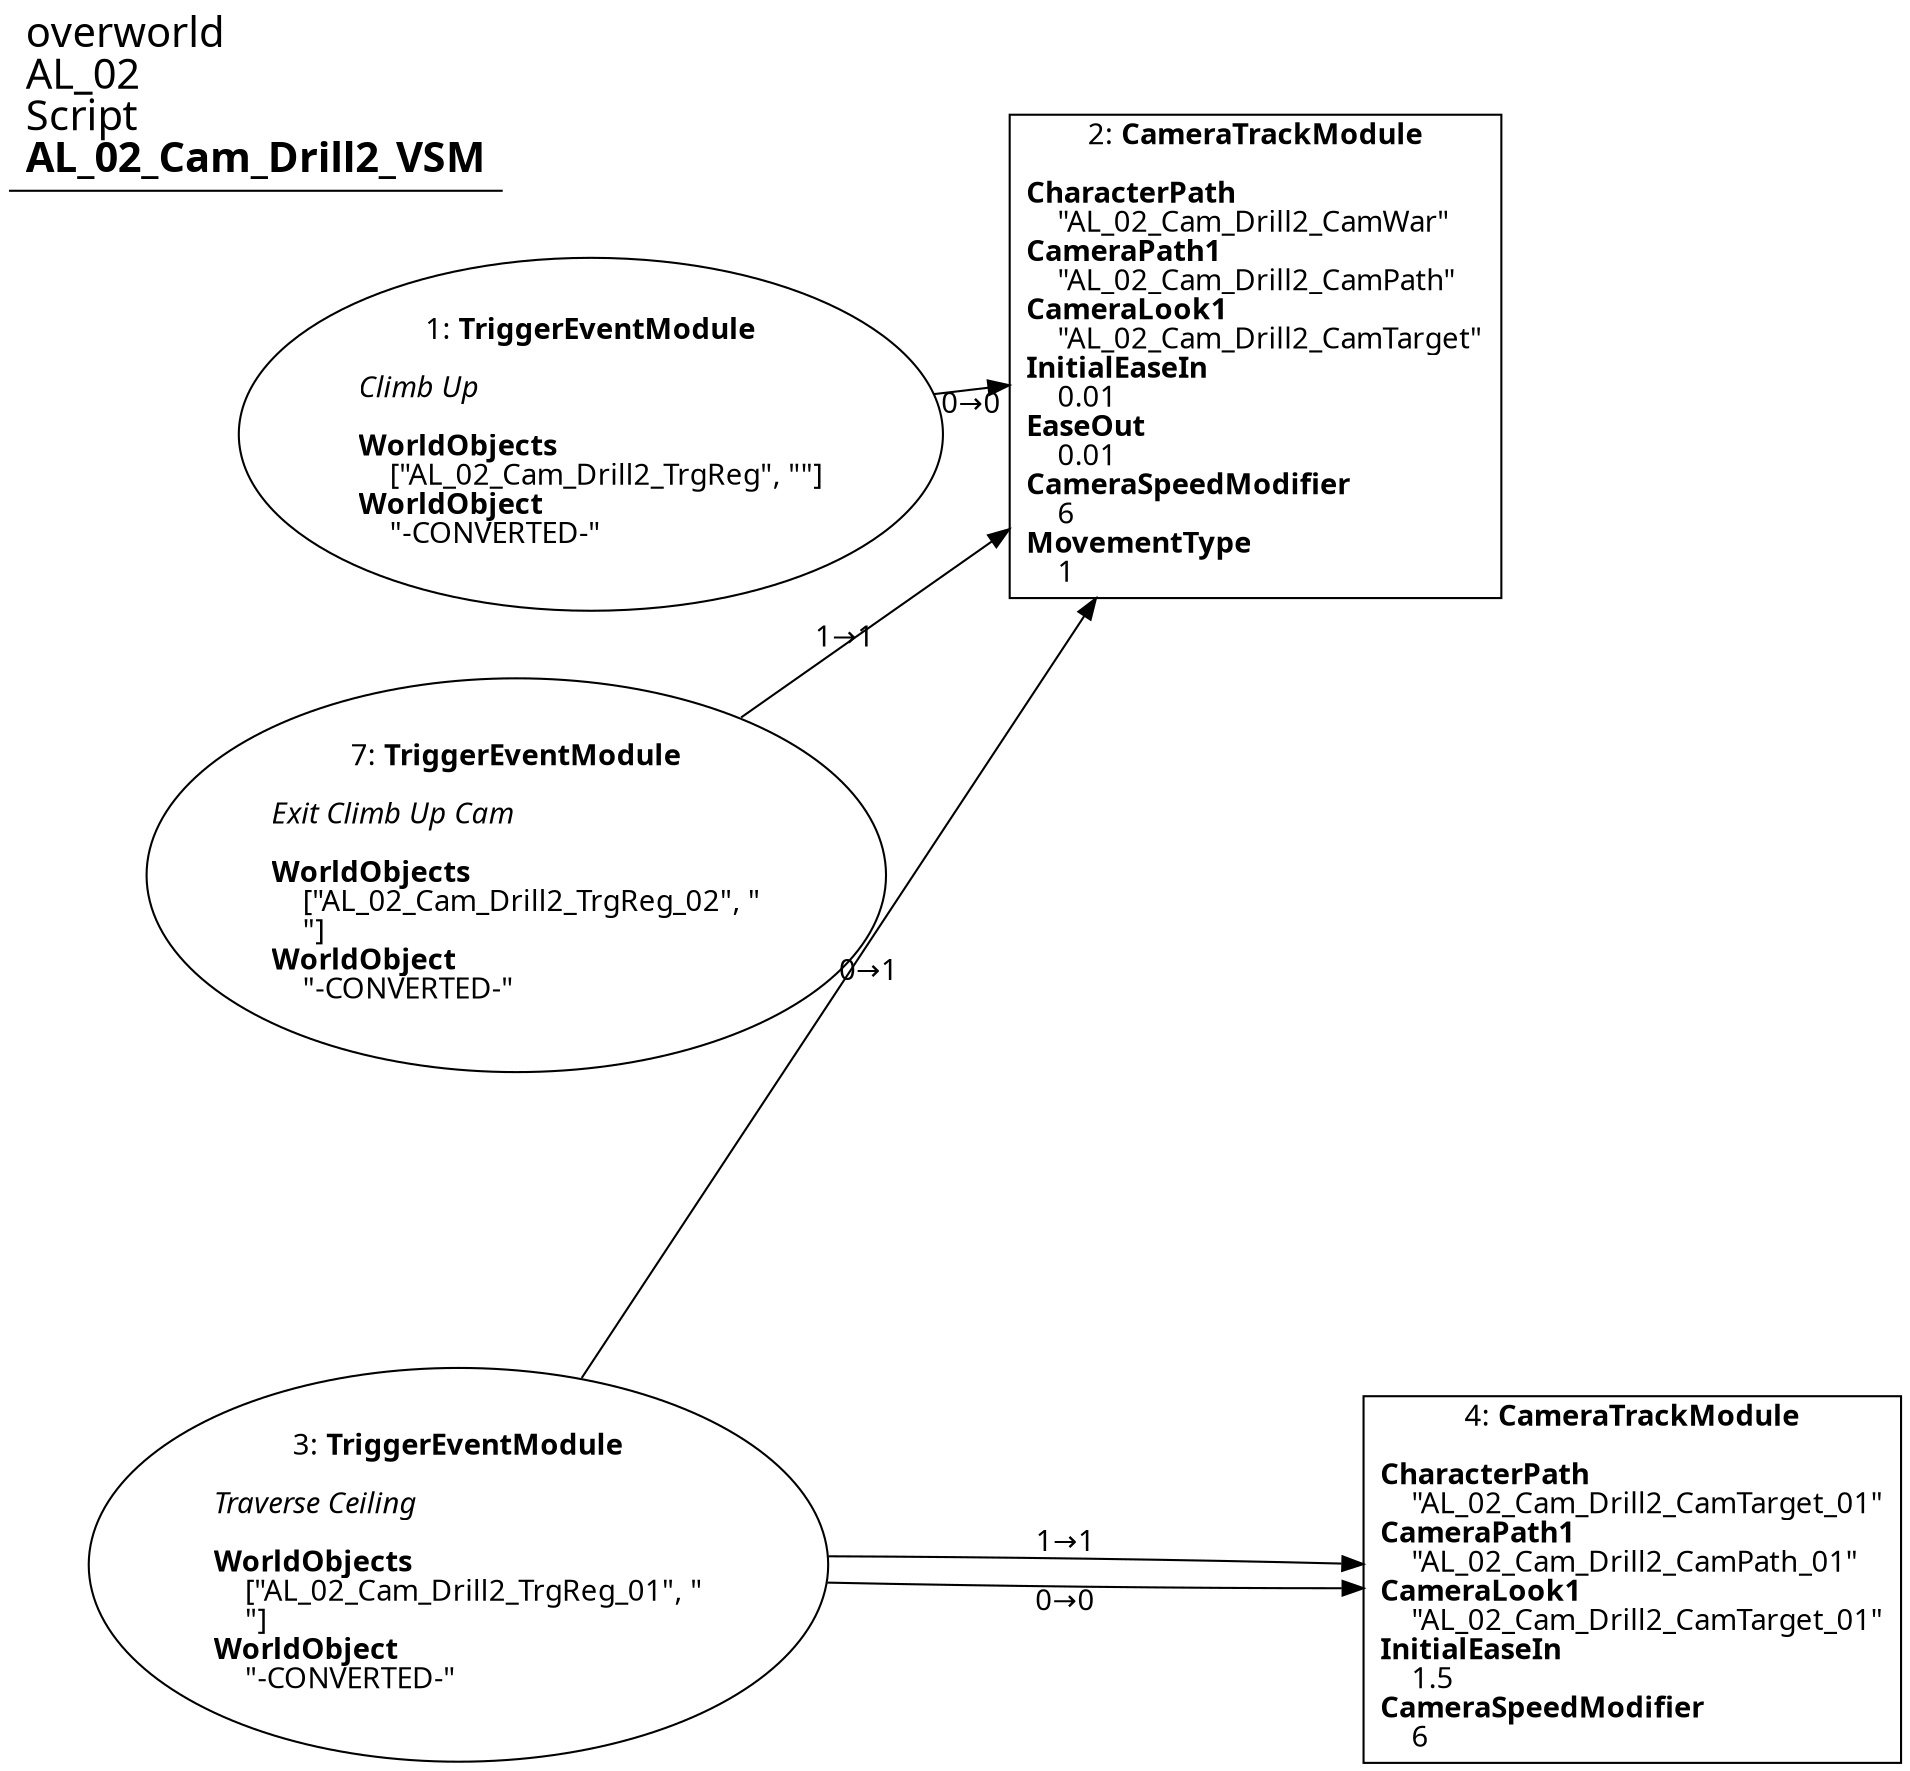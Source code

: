 digraph {
    layout = fdp;
    overlap = prism;
    sep = "+16";
    splines = spline;

    node [ shape = box ];

    graph [ fontname = "Segoe UI" ];
    node [ fontname = "Segoe UI" ];
    edge [ fontname = "Segoe UI" ];

    1 [ label = <1: <b>TriggerEventModule</b><br/><br/><i>Climb Up<br align="left"/></i><br align="left"/><b>WorldObjects</b><br align="left"/>    [&quot;AL_02_Cam_Drill2_TrgReg&quot;, &quot;&quot;]<br align="left"/><b>WorldObject</b><br align="left"/>    &quot;-CONVERTED-&quot;<br align="left"/>> ];
    1 [ shape = oval ]
    1 [ pos = "0.119,-0.284!" ];
    1 -> 2 [ label = "0→0" ];

    2 [ label = <2: <b>CameraTrackModule</b><br/><br/><b>CharacterPath</b><br align="left"/>    &quot;AL_02_Cam_Drill2_CamWar&quot;<br align="left"/><b>CameraPath1</b><br align="left"/>    &quot;AL_02_Cam_Drill2_CamPath&quot;<br align="left"/><b>CameraLook1</b><br align="left"/>    &quot;AL_02_Cam_Drill2_CamTarget&quot;<br align="left"/><b>InitialEaseIn</b><br align="left"/>    0.01<br align="left"/><b>EaseOut</b><br align="left"/>    0.01<br align="left"/><b>CameraSpeedModifier</b><br align="left"/>    6<br align="left"/><b>MovementType</b><br align="left"/>    1<br align="left"/>> ];
    2 [ pos = "0.393,-0.284!" ];

    3 [ label = <3: <b>TriggerEventModule</b><br/><br/><i>Traverse Ceiling<br align="left"/></i><br align="left"/><b>WorldObjects</b><br align="left"/>    [&quot;AL_02_Cam_Drill2_TrgReg_01&quot;, &quot;<br align="left"/>    &quot;]<br align="left"/><b>WorldObject</b><br align="left"/>    &quot;-CONVERTED-&quot;<br align="left"/>> ];
    3 [ shape = oval ]
    3 [ pos = "0.119,-0.754!" ];
    3 -> 4 [ label = "1→1" ];
    3 -> 2 [ label = "0→1" ];
    3 -> 4 [ label = "0→0" ];

    4 [ label = <4: <b>CameraTrackModule</b><br/><br/><b>CharacterPath</b><br align="left"/>    &quot;AL_02_Cam_Drill2_CamTarget_01&quot;<br align="left"/><b>CameraPath1</b><br align="left"/>    &quot;AL_02_Cam_Drill2_CamPath_01&quot;<br align="left"/><b>CameraLook1</b><br align="left"/>    &quot;AL_02_Cam_Drill2_CamTarget_01&quot;<br align="left"/><b>InitialEaseIn</b><br align="left"/>    1.5<br align="left"/><b>CameraSpeedModifier</b><br align="left"/>    6<br align="left"/>> ];
    4 [ pos = "0.55,-0.754!" ];

    7 [ label = <7: <b>TriggerEventModule</b><br/><br/><i>Exit Climb Up Cam<br align="left"/></i><br align="left"/><b>WorldObjects</b><br align="left"/>    [&quot;AL_02_Cam_Drill2_TrgReg_02&quot;, &quot;<br align="left"/>    &quot;]<br align="left"/><b>WorldObject</b><br align="left"/>    &quot;-CONVERTED-&quot;<br align="left"/>> ];
    7 [ shape = oval ]
    7 [ pos = "0.120000005,-0.476!" ];
    7 -> 2 [ label = "1→1" ];

    title [ pos = "0.11800001,-0.28300002!" ];
    title [ shape = underline ];
    title [ label = <<font point-size="20">overworld<br align="left"/>AL_02<br align="left"/>Script<br align="left"/><b>AL_02_Cam_Drill2_VSM</b><br align="left"/></font>> ];
}
